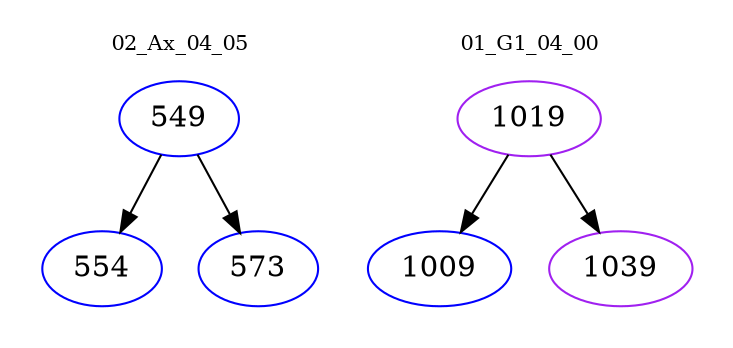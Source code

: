 digraph{
subgraph cluster_0 {
color = white
label = "02_Ax_04_05";
fontsize=10;
T0_549 [label="549", color="blue"]
T0_549 -> T0_554 [color="black"]
T0_554 [label="554", color="blue"]
T0_549 -> T0_573 [color="black"]
T0_573 [label="573", color="blue"]
}
subgraph cluster_1 {
color = white
label = "01_G1_04_00";
fontsize=10;
T1_1019 [label="1019", color="purple"]
T1_1019 -> T1_1009 [color="black"]
T1_1009 [label="1009", color="blue"]
T1_1019 -> T1_1039 [color="black"]
T1_1039 [label="1039", color="purple"]
}
}
